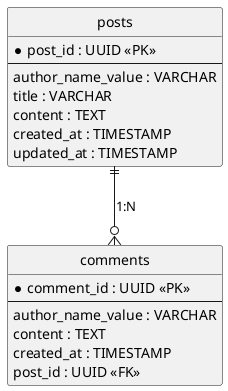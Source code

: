 @startuml
hide circle

entity "posts" as posts {
  *post_id : UUID <<PK>>
  --
  author_name_value : VARCHAR
  title : VARCHAR
  content : TEXT
  created_at : TIMESTAMP
  updated_at : TIMESTAMP
}

entity "comments" as comments {
  *comment_id : UUID <<PK>>
  --
  author_name_value : VARCHAR
  content : TEXT
  created_at : TIMESTAMP
  post_id : UUID <<FK>>
}

posts ||--o{ comments : "1:N"
@enduml
